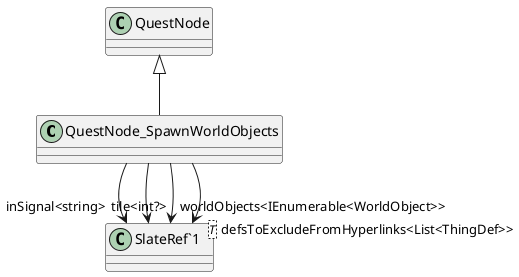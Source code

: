 @startuml
class QuestNode_SpawnWorldObjects {
}
class "SlateRef`1"<T> {
}
QuestNode <|-- QuestNode_SpawnWorldObjects
QuestNode_SpawnWorldObjects --> "inSignal<string>" "SlateRef`1"
QuestNode_SpawnWorldObjects --> "worldObjects<IEnumerable<WorldObject>>" "SlateRef`1"
QuestNode_SpawnWorldObjects --> "tile<int?>" "SlateRef`1"
QuestNode_SpawnWorldObjects --> "defsToExcludeFromHyperlinks<List<ThingDef>>" "SlateRef`1"
@enduml
